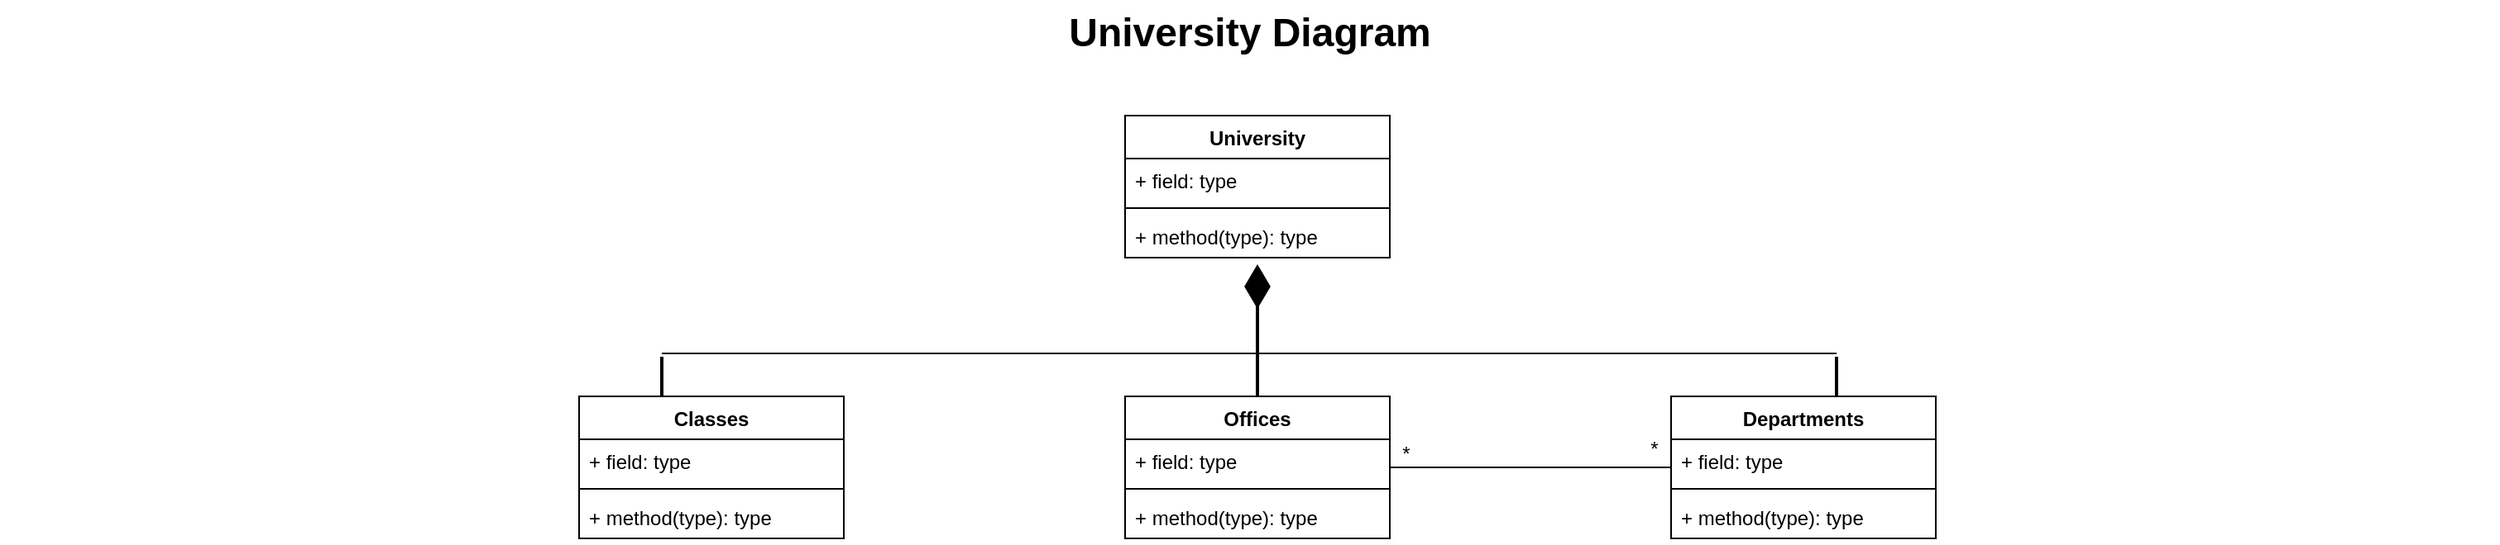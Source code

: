 <mxfile version="17.4.5" type="github">
  <diagram name="Page-1" id="929967ad-93f9-6ef4-fab6-5d389245f69c">
    <mxGraphModel dx="1038" dy="547" grid="1" gridSize="10" guides="1" tooltips="1" connect="1" arrows="1" fold="1" page="1" pageScale="1.5" pageWidth="1169" pageHeight="826" math="0" shadow="0">
      <root>
        <mxCell id="0" style=";html=1;" />
        <mxCell id="1" style=";html=1;" parent="0" />
        <mxCell id="1672d66443f91eb5-16" style="edgeStyle=orthogonalEdgeStyle;rounded=0;html=1;endArrow=circlePlus;endFill=0;jettySize=auto;orthogonalLoop=1;entryX=0.25;entryY=1;" parent="1" source="1672d66443f91eb5-7" edge="1">
          <mxGeometry relative="1" as="geometry">
            <Array as="points">
              <mxPoint x="627" y="635" />
              <mxPoint x="677" y="635" />
            </Array>
            <mxPoint x="677" y="605" as="targetPoint" />
          </mxGeometry>
        </mxCell>
        <mxCell id="1672d66443f91eb5-17" style="edgeStyle=orthogonalEdgeStyle;rounded=0;html=1;endArrow=circlePlus;endFill=0;jettySize=auto;orthogonalLoop=1;entryX=0.5;entryY=1;" parent="1" source="1672d66443f91eb5-8" edge="1">
          <mxGeometry relative="1" as="geometry">
            <Array as="points">
              <mxPoint x="817" y="635" />
              <mxPoint x="717" y="635" />
            </Array>
            <mxPoint x="717" y="605" as="targetPoint" />
          </mxGeometry>
        </mxCell>
        <mxCell id="1672d66443f91eb5-23" value="University Diagram" style="text;strokeColor=none;fillColor=none;html=1;fontSize=24;fontStyle=1;verticalAlign=middle;align=center;" parent="1" vertex="1">
          <mxGeometry x="80" y="30" width="1510" height="40" as="geometry" />
        </mxCell>
        <mxCell id="daNnbtpSnAIaTWi4LQ03-6" value="University" style="swimlane;fontStyle=1;align=center;verticalAlign=top;childLayout=stackLayout;horizontal=1;startSize=26;horizontalStack=0;resizeParent=1;resizeParentMax=0;resizeLast=0;collapsible=1;marginBottom=0;" vertex="1" parent="1">
          <mxGeometry x="760" y="100" width="160" height="86" as="geometry" />
        </mxCell>
        <mxCell id="daNnbtpSnAIaTWi4LQ03-7" value="+ field: type" style="text;strokeColor=none;fillColor=none;align=left;verticalAlign=top;spacingLeft=4;spacingRight=4;overflow=hidden;rotatable=0;points=[[0,0.5],[1,0.5]];portConstraint=eastwest;" vertex="1" parent="daNnbtpSnAIaTWi4LQ03-6">
          <mxGeometry y="26" width="160" height="26" as="geometry" />
        </mxCell>
        <mxCell id="daNnbtpSnAIaTWi4LQ03-8" value="" style="line;strokeWidth=1;fillColor=none;align=left;verticalAlign=middle;spacingTop=-1;spacingLeft=3;spacingRight=3;rotatable=0;labelPosition=right;points=[];portConstraint=eastwest;" vertex="1" parent="daNnbtpSnAIaTWi4LQ03-6">
          <mxGeometry y="52" width="160" height="8" as="geometry" />
        </mxCell>
        <mxCell id="daNnbtpSnAIaTWi4LQ03-9" value="+ method(type): type" style="text;strokeColor=none;fillColor=none;align=left;verticalAlign=top;spacingLeft=4;spacingRight=4;overflow=hidden;rotatable=0;points=[[0,0.5],[1,0.5]];portConstraint=eastwest;" vertex="1" parent="daNnbtpSnAIaTWi4LQ03-6">
          <mxGeometry y="60" width="160" height="26" as="geometry" />
        </mxCell>
        <mxCell id="daNnbtpSnAIaTWi4LQ03-19" value="Classes" style="swimlane;fontStyle=1;align=center;verticalAlign=top;childLayout=stackLayout;horizontal=1;startSize=26;horizontalStack=0;resizeParent=1;resizeParentMax=0;resizeLast=0;collapsible=1;marginBottom=0;" vertex="1" parent="1">
          <mxGeometry x="430" y="270" width="160" height="86" as="geometry" />
        </mxCell>
        <mxCell id="daNnbtpSnAIaTWi4LQ03-20" value="+ field: type" style="text;strokeColor=none;fillColor=none;align=left;verticalAlign=top;spacingLeft=4;spacingRight=4;overflow=hidden;rotatable=0;points=[[0,0.5],[1,0.5]];portConstraint=eastwest;" vertex="1" parent="daNnbtpSnAIaTWi4LQ03-19">
          <mxGeometry y="26" width="160" height="26" as="geometry" />
        </mxCell>
        <mxCell id="daNnbtpSnAIaTWi4LQ03-21" value="" style="line;strokeWidth=1;fillColor=none;align=left;verticalAlign=middle;spacingTop=-1;spacingLeft=3;spacingRight=3;rotatable=0;labelPosition=right;points=[];portConstraint=eastwest;" vertex="1" parent="daNnbtpSnAIaTWi4LQ03-19">
          <mxGeometry y="52" width="160" height="8" as="geometry" />
        </mxCell>
        <mxCell id="daNnbtpSnAIaTWi4LQ03-22" value="+ method(type): type" style="text;strokeColor=none;fillColor=none;align=left;verticalAlign=top;spacingLeft=4;spacingRight=4;overflow=hidden;rotatable=0;points=[[0,0.5],[1,0.5]];portConstraint=eastwest;" vertex="1" parent="daNnbtpSnAIaTWi4LQ03-19">
          <mxGeometry y="60" width="160" height="26" as="geometry" />
        </mxCell>
        <mxCell id="daNnbtpSnAIaTWi4LQ03-27" value="Offices" style="swimlane;fontStyle=1;align=center;verticalAlign=top;childLayout=stackLayout;horizontal=1;startSize=26;horizontalStack=0;resizeParent=1;resizeParentMax=0;resizeLast=0;collapsible=1;marginBottom=0;" vertex="1" parent="1">
          <mxGeometry x="760" y="270" width="160" height="86" as="geometry" />
        </mxCell>
        <mxCell id="daNnbtpSnAIaTWi4LQ03-28" value="+ field: type" style="text;strokeColor=none;fillColor=none;align=left;verticalAlign=top;spacingLeft=4;spacingRight=4;overflow=hidden;rotatable=0;points=[[0,0.5],[1,0.5]];portConstraint=eastwest;" vertex="1" parent="daNnbtpSnAIaTWi4LQ03-27">
          <mxGeometry y="26" width="160" height="26" as="geometry" />
        </mxCell>
        <mxCell id="daNnbtpSnAIaTWi4LQ03-29" value="" style="line;strokeWidth=1;fillColor=none;align=left;verticalAlign=middle;spacingTop=-1;spacingLeft=3;spacingRight=3;rotatable=0;labelPosition=right;points=[];portConstraint=eastwest;" vertex="1" parent="daNnbtpSnAIaTWi4LQ03-27">
          <mxGeometry y="52" width="160" height="8" as="geometry" />
        </mxCell>
        <mxCell id="daNnbtpSnAIaTWi4LQ03-30" value="+ method(type): type" style="text;strokeColor=none;fillColor=none;align=left;verticalAlign=top;spacingLeft=4;spacingRight=4;overflow=hidden;rotatable=0;points=[[0,0.5],[1,0.5]];portConstraint=eastwest;" vertex="1" parent="daNnbtpSnAIaTWi4LQ03-27">
          <mxGeometry y="60" width="160" height="26" as="geometry" />
        </mxCell>
        <mxCell id="daNnbtpSnAIaTWi4LQ03-35" value="Departments" style="swimlane;fontStyle=1;align=center;verticalAlign=top;childLayout=stackLayout;horizontal=1;startSize=26;horizontalStack=0;resizeParent=1;resizeParentMax=0;resizeLast=0;collapsible=1;marginBottom=0;" vertex="1" parent="1">
          <mxGeometry x="1090" y="270" width="160" height="86" as="geometry" />
        </mxCell>
        <mxCell id="daNnbtpSnAIaTWi4LQ03-36" value="+ field: type" style="text;strokeColor=none;fillColor=none;align=left;verticalAlign=top;spacingLeft=4;spacingRight=4;overflow=hidden;rotatable=0;points=[[0,0.5],[1,0.5]];portConstraint=eastwest;" vertex="1" parent="daNnbtpSnAIaTWi4LQ03-35">
          <mxGeometry y="26" width="160" height="26" as="geometry" />
        </mxCell>
        <mxCell id="daNnbtpSnAIaTWi4LQ03-37" value="" style="line;strokeWidth=1;fillColor=none;align=left;verticalAlign=middle;spacingTop=-1;spacingLeft=3;spacingRight=3;rotatable=0;labelPosition=right;points=[];portConstraint=eastwest;" vertex="1" parent="daNnbtpSnAIaTWi4LQ03-35">
          <mxGeometry y="52" width="160" height="8" as="geometry" />
        </mxCell>
        <mxCell id="daNnbtpSnAIaTWi4LQ03-38" value="+ method(type): type" style="text;strokeColor=none;fillColor=none;align=left;verticalAlign=top;spacingLeft=4;spacingRight=4;overflow=hidden;rotatable=0;points=[[0,0.5],[1,0.5]];portConstraint=eastwest;" vertex="1" parent="daNnbtpSnAIaTWi4LQ03-35">
          <mxGeometry y="60" width="160" height="26" as="geometry" />
        </mxCell>
        <mxCell id="daNnbtpSnAIaTWi4LQ03-39" value="" style="endArrow=diamondThin;endFill=1;endSize=24;html=1;rounded=0;exitX=0.25;exitY=0.5;exitDx=0;exitDy=0;exitPerimeter=0;" edge="1" parent="1" source="daNnbtpSnAIaTWi4LQ03-45">
          <mxGeometry width="160" relative="1" as="geometry">
            <mxPoint x="840" y="240" as="sourcePoint" />
            <mxPoint x="840" y="190" as="targetPoint" />
          </mxGeometry>
        </mxCell>
        <mxCell id="daNnbtpSnAIaTWi4LQ03-40" value="" style="line;strokeWidth=1;fillColor=none;align=left;verticalAlign=middle;spacingTop=-1;spacingLeft=3;spacingRight=3;rotatable=0;labelPosition=right;points=[];portConstraint=eastwest;" vertex="1" parent="1">
          <mxGeometry x="480" y="240" width="710" height="8" as="geometry" />
        </mxCell>
        <mxCell id="daNnbtpSnAIaTWi4LQ03-43" value="" style="line;strokeWidth=2;direction=south;html=1;" vertex="1" parent="1">
          <mxGeometry x="400" y="246" width="160" height="24" as="geometry" />
        </mxCell>
        <mxCell id="daNnbtpSnAIaTWi4LQ03-45" value="" style="line;strokeWidth=2;direction=south;html=1;" vertex="1" parent="1">
          <mxGeometry x="760" y="200" width="160" height="70" as="geometry" />
        </mxCell>
        <mxCell id="daNnbtpSnAIaTWi4LQ03-46" value="" style="line;strokeWidth=2;direction=south;html=1;" vertex="1" parent="1">
          <mxGeometry x="1110" y="246" width="160" height="24" as="geometry" />
        </mxCell>
        <mxCell id="daNnbtpSnAIaTWi4LQ03-48" value="" style="line;strokeWidth=1;fillColor=none;align=left;verticalAlign=middle;spacingTop=-1;spacingLeft=3;spacingRight=3;rotatable=0;labelPosition=right;points=[];portConstraint=eastwest;" vertex="1" parent="1">
          <mxGeometry x="920" y="309" width="170" height="8" as="geometry" />
        </mxCell>
        <mxCell id="daNnbtpSnAIaTWi4LQ03-49" value="*" style="text;html=1;strokeColor=none;fillColor=none;align=center;verticalAlign=middle;whiteSpace=wrap;rounded=0;" vertex="1" parent="1">
          <mxGeometry x="900" y="290" width="60" height="30" as="geometry" />
        </mxCell>
        <mxCell id="daNnbtpSnAIaTWi4LQ03-50" value="*" style="text;html=1;strokeColor=none;fillColor=none;align=center;verticalAlign=middle;whiteSpace=wrap;rounded=0;" vertex="1" parent="1">
          <mxGeometry x="1050" y="287" width="60" height="30" as="geometry" />
        </mxCell>
      </root>
    </mxGraphModel>
  </diagram>
</mxfile>
